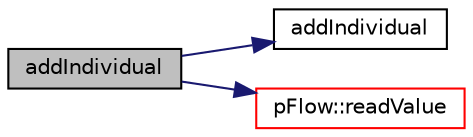 digraph "addIndividual"
{
 // LATEX_PDF_SIZE
  edge [fontname="Helvetica",fontsize="10",labelfontname="Helvetica",labelfontsize="10"];
  node [fontname="Helvetica",fontsize="10",shape=record];
  rankdir="LR";
  Node1 [label="addIndividual",height=0.2,width=0.4,color="black", fillcolor="grey75", style="filled", fontcolor="black",tooltip=" "];
  Node1 -> Node2 [color="midnightblue",fontsize="10",style="solid",fontname="Helvetica"];
  Node2 [label="addIndividual",height=0.2,width=0.4,color="black", fillcolor="white", style="filled",URL="$classpFlow_1_1combinedRange.html#a3a79e0cba51ba81ae2b0b13faeb00c3d",tooltip=" "];
  Node1 -> Node3 [color="midnightblue",fontsize="10",style="solid",fontname="Helvetica"];
  Node3 [label="pFlow::readValue",height=0.2,width=0.4,color="red", fillcolor="white", style="filled",URL="$namespacepFlow.html#a7463754e5378482488abf35490c46dd2",tooltip=" "];
}
